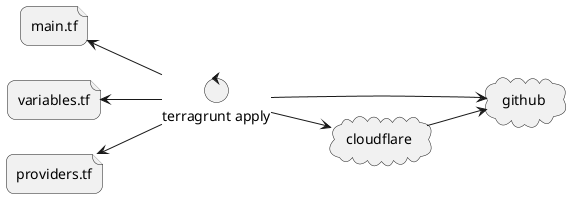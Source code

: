 @startuml
skinparam roundCorner 15
left to right direction

file main.tf as resources
file variables.tf as variables
file providers.tf as providers

cloud github {
}

cloud cloudflare {
}

cloudflare --> github

control "terragrunt apply" as terraform_command
resources <-- terraform_command
variables <-- terraform_command
providers <-- terraform_command

terraform_command --> github
terraform_command --> cloudflare
@enduml
